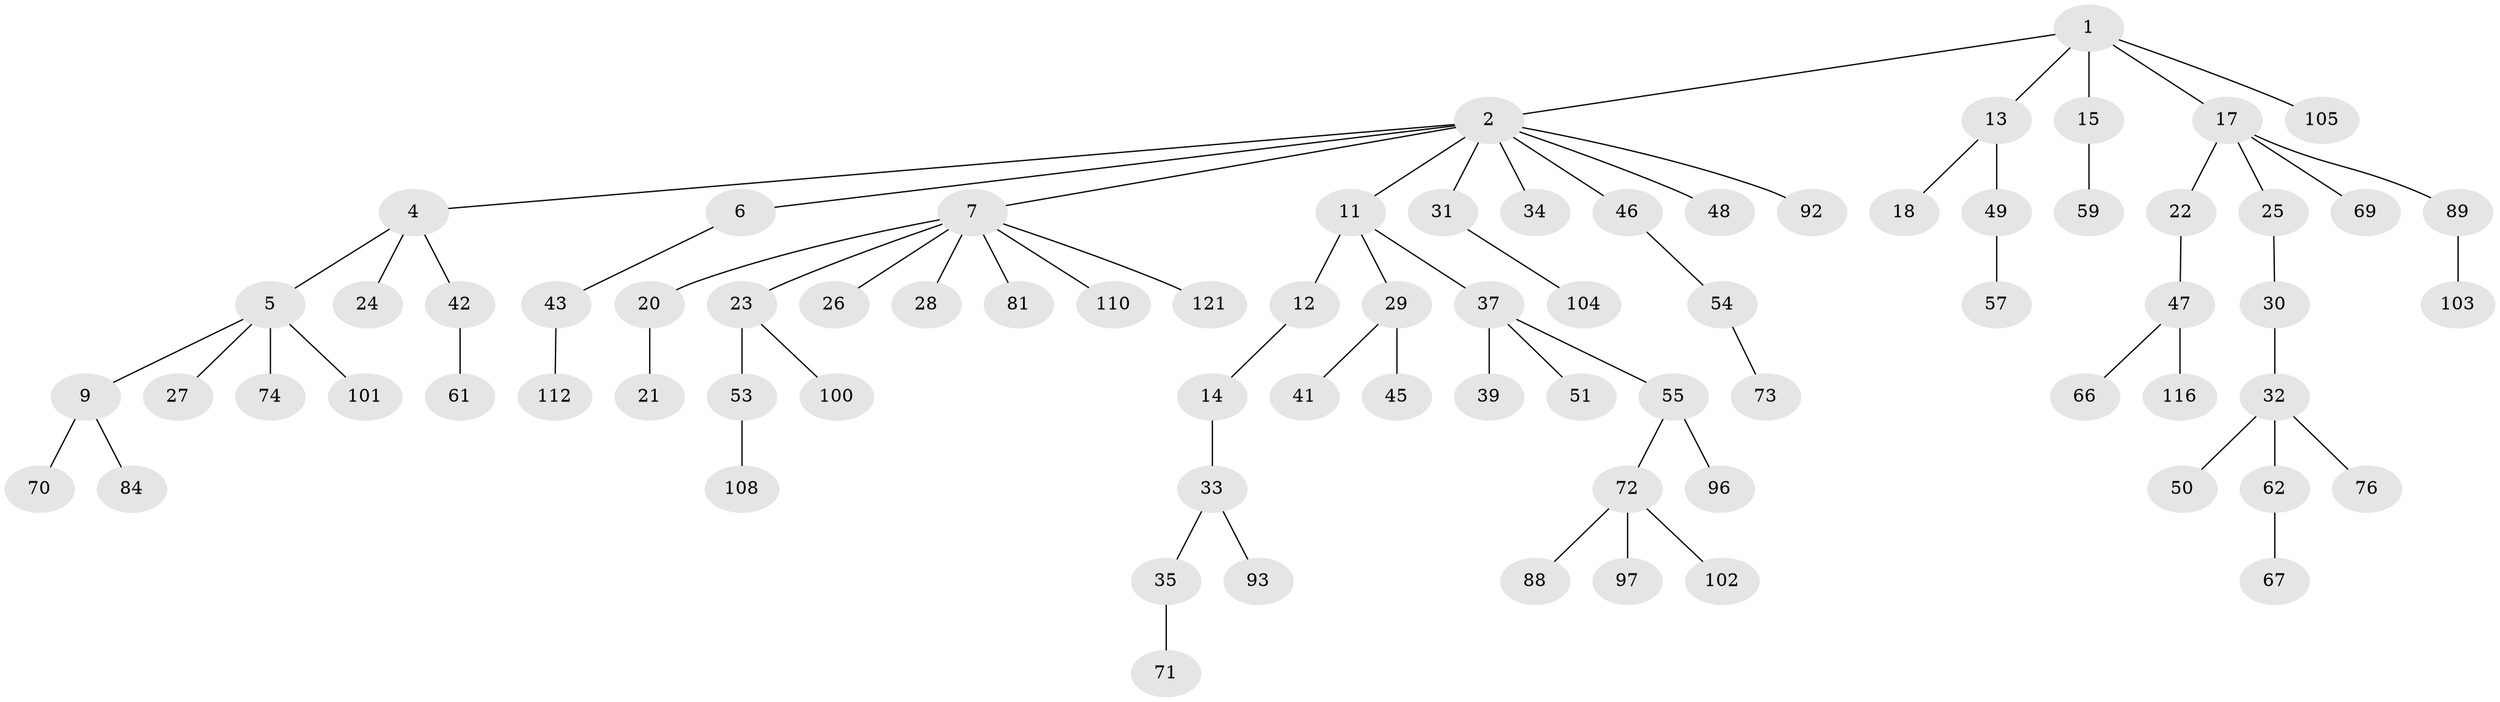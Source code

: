 // original degree distribution, {4: 0.0743801652892562, 9: 0.008264462809917356, 3: 0.11570247933884298, 5: 0.024793388429752067, 8: 0.008264462809917356, 2: 0.2644628099173554, 6: 0.008264462809917356, 1: 0.49586776859504134}
// Generated by graph-tools (version 1.1) at 2025/11/02/27/25 16:11:27]
// undirected, 77 vertices, 76 edges
graph export_dot {
graph [start="1"]
  node [color=gray90,style=filled];
  1 [super="+10"];
  2 [super="+3"];
  4 [super="+36"];
  5 [super="+8"];
  6 [super="+99"];
  7 [super="+98"];
  9 [super="+111"];
  11 [super="+80"];
  12 [super="+87"];
  13 [super="+68"];
  14 [super="+16"];
  15 [super="+106"];
  17 [super="+19"];
  18 [super="+91"];
  20;
  21 [super="+113"];
  22 [super="+44"];
  23 [super="+60"];
  24;
  25 [super="+77"];
  26;
  27 [super="+38"];
  28;
  29 [super="+117"];
  30;
  31 [super="+64"];
  32 [super="+40"];
  33;
  34;
  35 [super="+58"];
  37 [super="+65"];
  39;
  41;
  42 [super="+52"];
  43 [super="+94"];
  45;
  46;
  47 [super="+114"];
  48;
  49 [super="+56"];
  50;
  51;
  53 [super="+95"];
  54 [super="+82"];
  55 [super="+118"];
  57;
  59 [super="+63"];
  61;
  62 [super="+78"];
  66;
  67;
  69 [super="+85"];
  70 [super="+79"];
  71 [super="+83"];
  72 [super="+75"];
  73;
  74;
  76;
  81 [super="+86"];
  84 [super="+90"];
  88;
  89;
  92 [super="+109"];
  93;
  96;
  97;
  100;
  101;
  102 [super="+115"];
  103 [super="+120"];
  104 [super="+107"];
  105;
  108 [super="+119"];
  110;
  112;
  116;
  121;
  1 -- 2;
  1 -- 13;
  1 -- 15;
  1 -- 17;
  1 -- 105;
  2 -- 6;
  2 -- 7;
  2 -- 11;
  2 -- 31;
  2 -- 34;
  2 -- 46;
  2 -- 48;
  2 -- 4;
  2 -- 92;
  4 -- 5;
  4 -- 24;
  4 -- 42;
  5 -- 27;
  5 -- 9;
  5 -- 74;
  5 -- 101;
  6 -- 43;
  7 -- 20;
  7 -- 23;
  7 -- 26;
  7 -- 28;
  7 -- 81;
  7 -- 121;
  7 -- 110;
  9 -- 70;
  9 -- 84;
  11 -- 12;
  11 -- 29;
  11 -- 37;
  12 -- 14;
  13 -- 18;
  13 -- 49;
  14 -- 33;
  15 -- 59;
  17 -- 22;
  17 -- 25;
  17 -- 69;
  17 -- 89;
  20 -- 21;
  22 -- 47;
  23 -- 53;
  23 -- 100;
  25 -- 30;
  29 -- 41;
  29 -- 45;
  30 -- 32;
  31 -- 104;
  32 -- 50;
  32 -- 62;
  32 -- 76;
  33 -- 35;
  33 -- 93;
  35 -- 71;
  37 -- 39;
  37 -- 51;
  37 -- 55;
  42 -- 61;
  43 -- 112;
  46 -- 54;
  47 -- 66;
  47 -- 116;
  49 -- 57;
  53 -- 108;
  54 -- 73;
  55 -- 72;
  55 -- 96;
  62 -- 67;
  72 -- 88;
  72 -- 97;
  72 -- 102;
  89 -- 103;
}
